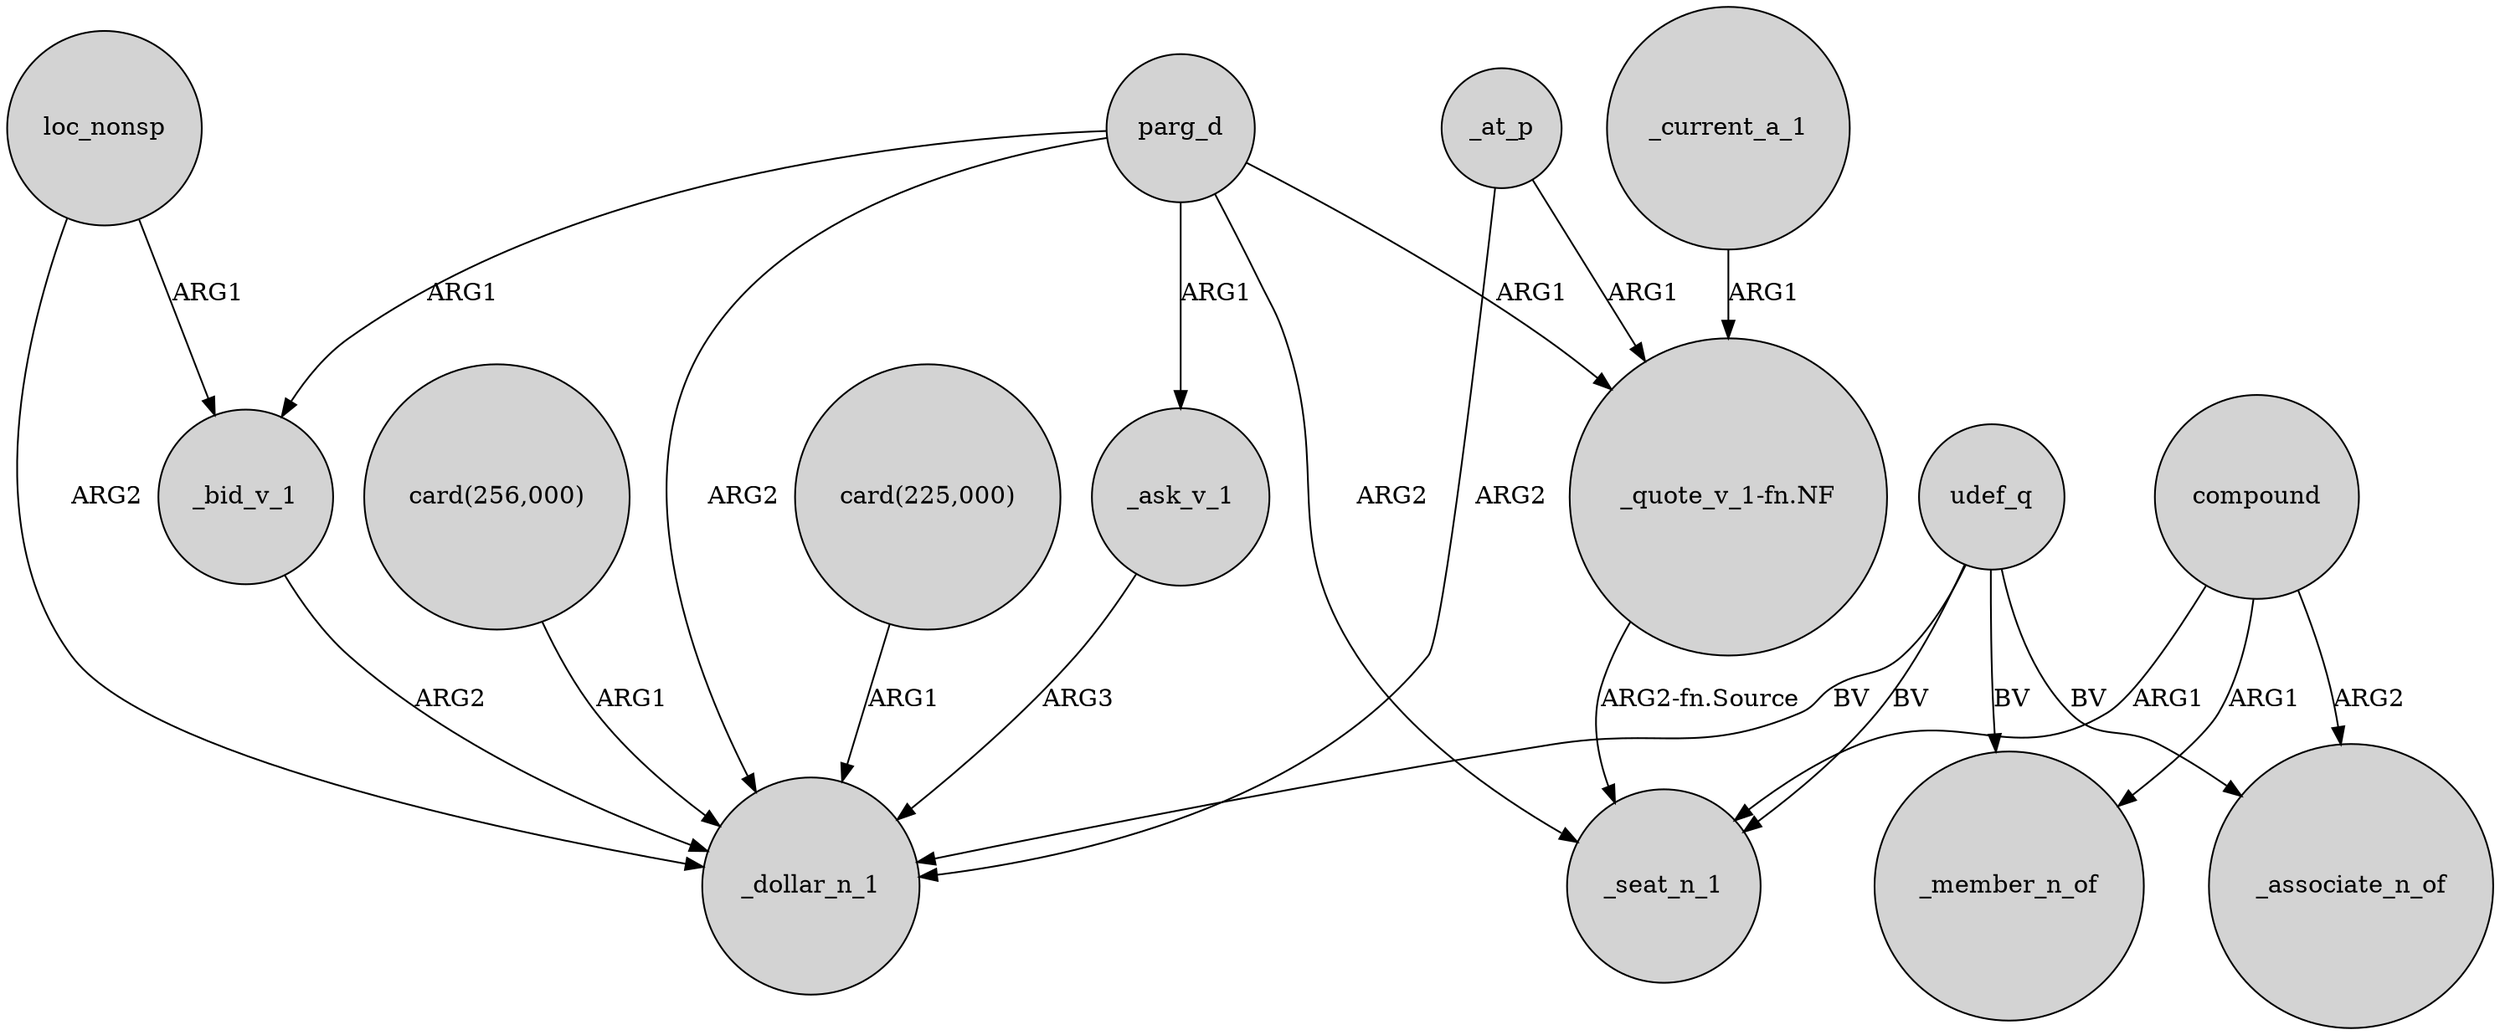digraph {
	node [shape=circle style=filled]
	_at_p -> _dollar_n_1 [label=ARG2]
	parg_d -> _seat_n_1 [label=ARG2]
	parg_d -> _bid_v_1 [label=ARG1]
	_bid_v_1 -> _dollar_n_1 [label=ARG2]
	loc_nonsp -> _dollar_n_1 [label=ARG2]
	_at_p -> "_quote_v_1-fn.NF" [label=ARG1]
	compound -> _seat_n_1 [label=ARG1]
	"card(256,000)" -> _dollar_n_1 [label=ARG1]
	udef_q -> _associate_n_of [label=BV]
	_ask_v_1 -> _dollar_n_1 [label=ARG3]
	parg_d -> "_quote_v_1-fn.NF" [label=ARG1]
	_current_a_1 -> "_quote_v_1-fn.NF" [label=ARG1]
	udef_q -> _member_n_of [label=BV]
	"card(225,000)" -> _dollar_n_1 [label=ARG1]
	parg_d -> _dollar_n_1 [label=ARG2]
	parg_d -> _ask_v_1 [label=ARG1]
	udef_q -> _seat_n_1 [label=BV]
	"_quote_v_1-fn.NF" -> _seat_n_1 [label="ARG2-fn.Source"]
	loc_nonsp -> _bid_v_1 [label=ARG1]
	compound -> _associate_n_of [label=ARG2]
	udef_q -> _dollar_n_1 [label=BV]
	compound -> _member_n_of [label=ARG1]
}
